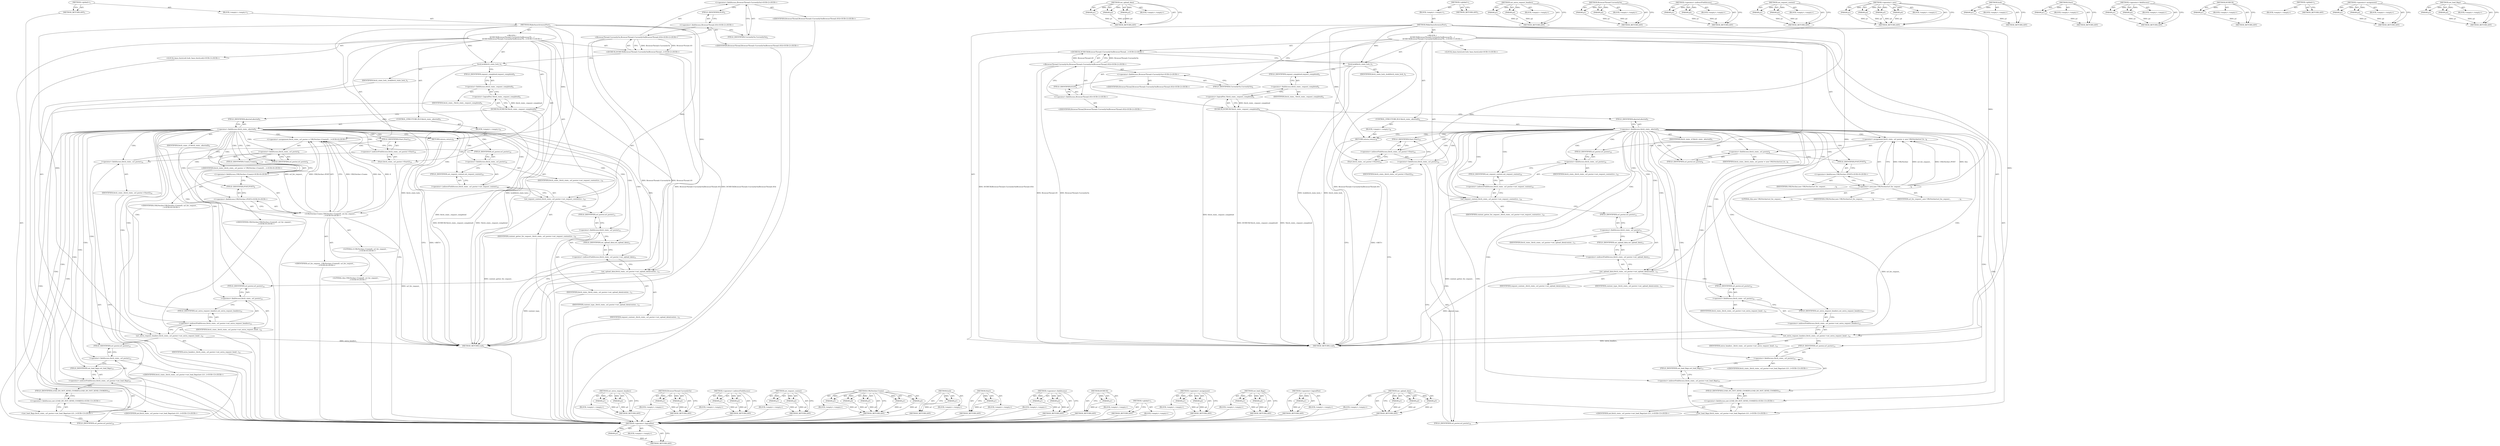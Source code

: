 digraph "set_load_flags" {
vulnerable_117 [label=<(METHOD,&lt;operator&gt;.logicalNot)>];
vulnerable_118 [label=<(PARAM,p1)>];
vulnerable_119 [label=<(BLOCK,&lt;empty&gt;,&lt;empty&gt;)>];
vulnerable_120 [label=<(METHOD_RETURN,ANY)>];
vulnerable_143 [label=<(METHOD,set_upload_data)>];
vulnerable_144 [label=<(PARAM,p1)>];
vulnerable_145 [label=<(PARAM,p2)>];
vulnerable_146 [label=<(PARAM,p3)>];
vulnerable_147 [label=<(BLOCK,&lt;empty&gt;,&lt;empty&gt;)>];
vulnerable_148 [label=<(METHOD_RETURN,ANY)>];
vulnerable_6 [label=<(METHOD,&lt;global&gt;)<SUB>1</SUB>>];
vulnerable_7 [label=<(BLOCK,&lt;empty&gt;,&lt;empty&gt;)<SUB>1</SUB>>];
vulnerable_8 [label=<(METHOD,MakeAsynchronousPost)<SUB>1</SUB>>];
vulnerable_9 [label="<(BLOCK,{
  DCHECK(BrowserThread::CurrentlyOn(BrowserTh...,{
  DCHECK(BrowserThread::CurrentlyOn(BrowserTh...)<SUB>1</SUB>>"];
vulnerable_10 [label="<(DCHECK,DCHECK(BrowserThread::CurrentlyOn(BrowserThread...)<SUB>2</SUB>>"];
vulnerable_11 [label="<(BrowserThread.CurrentlyOn,BrowserThread::CurrentlyOn(BrowserThread::IO))<SUB>2</SUB>>"];
vulnerable_12 [label="<(&lt;operator&gt;.fieldAccess,BrowserThread::CurrentlyOn)<SUB>2</SUB>>"];
vulnerable_13 [label="<(IDENTIFIER,BrowserThread,BrowserThread::CurrentlyOn(BrowserThread::IO))<SUB>2</SUB>>"];
vulnerable_14 [label=<(FIELD_IDENTIFIER,CurrentlyOn,CurrentlyOn)<SUB>2</SUB>>];
vulnerable_15 [label="<(&lt;operator&gt;.fieldAccess,BrowserThread::IO)<SUB>2</SUB>>"];
vulnerable_16 [label="<(IDENTIFIER,BrowserThread,BrowserThread::CurrentlyOn(BrowserThread::IO))<SUB>2</SUB>>"];
vulnerable_17 [label=<(FIELD_IDENTIFIER,IO,IO)<SUB>2</SUB>>];
vulnerable_18 [label="<(LOCAL,base.AutoLock lock: base.AutoLock)<SUB>3</SUB>>"];
vulnerable_19 [label=<(lock,lock(fetch_state_lock_))<SUB>3</SUB>>];
vulnerable_20 [label=<(IDENTIFIER,fetch_state_lock_,lock(fetch_state_lock_))<SUB>3</SUB>>];
vulnerable_21 [label=<(DCHECK,DCHECK(!fetch_state_.request_completed))<SUB>4</SUB>>];
vulnerable_22 [label=<(&lt;operator&gt;.logicalNot,!fetch_state_.request_completed)<SUB>4</SUB>>];
vulnerable_23 [label=<(&lt;operator&gt;.fieldAccess,fetch_state_.request_completed)<SUB>4</SUB>>];
vulnerable_24 [label=<(IDENTIFIER,fetch_state_,!fetch_state_.request_completed)<SUB>4</SUB>>];
vulnerable_25 [label=<(FIELD_IDENTIFIER,request_completed,request_completed)<SUB>4</SUB>>];
vulnerable_26 [label=<(CONTROL_STRUCTURE,IF,if (fetch_state_.aborted))<SUB>5</SUB>>];
vulnerable_27 [label=<(&lt;operator&gt;.fieldAccess,fetch_state_.aborted)<SUB>5</SUB>>];
vulnerable_28 [label=<(IDENTIFIER,fetch_state_,if (fetch_state_.aborted))<SUB>5</SUB>>];
vulnerable_29 [label=<(FIELD_IDENTIFIER,aborted,aborted)<SUB>5</SUB>>];
vulnerable_30 [label=<(BLOCK,&lt;empty&gt;,&lt;empty&gt;)<SUB>6</SUB>>];
vulnerable_31 [label=<(RETURN,return;,return;)<SUB>6</SUB>>];
vulnerable_32 [label=<(&lt;operator&gt;.assignment,fetch_state_.url_poster = new URLFetcher(url_fo...)<SUB>8</SUB>>];
vulnerable_33 [label=<(&lt;operator&gt;.fieldAccess,fetch_state_.url_poster)<SUB>8</SUB>>];
vulnerable_34 [label=<(IDENTIFIER,fetch_state_,fetch_state_.url_poster = new URLFetcher(url_fo...)<SUB>8</SUB>>];
vulnerable_35 [label=<(FIELD_IDENTIFIER,url_poster,url_poster)<SUB>8</SUB>>];
vulnerable_36 [label=<(&lt;operator&gt;.new,new URLFetcher(url_for_request_,
              ...)<SUB>8</SUB>>];
vulnerable_37 [label=<(IDENTIFIER,URLFetcher,new URLFetcher(url_for_request_,
              ...)<SUB>8</SUB>>];
vulnerable_38 [label=<(IDENTIFIER,url_for_request_,new URLFetcher(url_for_request_,
              ...)<SUB>8</SUB>>];
vulnerable_39 [label="<(&lt;operator&gt;.fieldAccess,URLFetcher::POST)<SUB>9</SUB>>"];
vulnerable_40 [label=<(IDENTIFIER,URLFetcher,new URLFetcher(url_for_request_,
              ...)<SUB>9</SUB>>];
vulnerable_41 [label=<(FIELD_IDENTIFIER,POST,POST)<SUB>9</SUB>>];
vulnerable_42 [label=<(LITERAL,this,new URLFetcher(url_for_request_,
              ...)<SUB>9</SUB>>];
vulnerable_43 [label=<(set_request_context,fetch_state_.url_poster-&gt;set_request_context(co...)<SUB>10</SUB>>];
vulnerable_44 [label=<(&lt;operator&gt;.indirectFieldAccess,fetch_state_.url_poster-&gt;set_request_context)<SUB>10</SUB>>];
vulnerable_45 [label=<(&lt;operator&gt;.fieldAccess,fetch_state_.url_poster)<SUB>10</SUB>>];
vulnerable_46 [label=<(IDENTIFIER,fetch_state_,fetch_state_.url_poster-&gt;set_request_context(co...)<SUB>10</SUB>>];
vulnerable_47 [label=<(FIELD_IDENTIFIER,url_poster,url_poster)<SUB>10</SUB>>];
vulnerable_48 [label=<(FIELD_IDENTIFIER,set_request_context,set_request_context)<SUB>10</SUB>>];
vulnerable_49 [label=<(IDENTIFIER,context_getter_for_request_,fetch_state_.url_poster-&gt;set_request_context(co...)<SUB>10</SUB>>];
vulnerable_50 [label=<(set_upload_data,fetch_state_.url_poster-&gt;set_upload_data(conten...)<SUB>11</SUB>>];
vulnerable_51 [label=<(&lt;operator&gt;.indirectFieldAccess,fetch_state_.url_poster-&gt;set_upload_data)<SUB>11</SUB>>];
vulnerable_52 [label=<(&lt;operator&gt;.fieldAccess,fetch_state_.url_poster)<SUB>11</SUB>>];
vulnerable_53 [label=<(IDENTIFIER,fetch_state_,fetch_state_.url_poster-&gt;set_upload_data(conten...)<SUB>11</SUB>>];
vulnerable_54 [label=<(FIELD_IDENTIFIER,url_poster,url_poster)<SUB>11</SUB>>];
vulnerable_55 [label=<(FIELD_IDENTIFIER,set_upload_data,set_upload_data)<SUB>11</SUB>>];
vulnerable_56 [label=<(IDENTIFIER,content_type_,fetch_state_.url_poster-&gt;set_upload_data(conten...)<SUB>11</SUB>>];
vulnerable_57 [label=<(IDENTIFIER,request_content_,fetch_state_.url_poster-&gt;set_upload_data(conten...)<SUB>11</SUB>>];
vulnerable_58 [label=<(set_extra_request_headers,fetch_state_.url_poster-&gt;set_extra_request_head...)<SUB>12</SUB>>];
vulnerable_59 [label=<(&lt;operator&gt;.indirectFieldAccess,fetch_state_.url_poster-&gt;set_extra_request_headers)<SUB>12</SUB>>];
vulnerable_60 [label=<(&lt;operator&gt;.fieldAccess,fetch_state_.url_poster)<SUB>12</SUB>>];
vulnerable_61 [label=<(IDENTIFIER,fetch_state_,fetch_state_.url_poster-&gt;set_extra_request_head...)<SUB>12</SUB>>];
vulnerable_62 [label=<(FIELD_IDENTIFIER,url_poster,url_poster)<SUB>12</SUB>>];
vulnerable_63 [label=<(FIELD_IDENTIFIER,set_extra_request_headers,set_extra_request_headers)<SUB>12</SUB>>];
vulnerable_64 [label=<(IDENTIFIER,extra_headers_,fetch_state_.url_poster-&gt;set_extra_request_head...)<SUB>12</SUB>>];
vulnerable_65 [label="<(set_load_flags,fetch_state_.url_poster-&gt;set_load_flags(net::LO...)<SUB>13</SUB>>"];
vulnerable_66 [label=<(&lt;operator&gt;.indirectFieldAccess,fetch_state_.url_poster-&gt;set_load_flags)<SUB>13</SUB>>];
vulnerable_67 [label=<(&lt;operator&gt;.fieldAccess,fetch_state_.url_poster)<SUB>13</SUB>>];
vulnerable_68 [label="<(IDENTIFIER,fetch_state_,fetch_state_.url_poster-&gt;set_load_flags(net::LO...)<SUB>13</SUB>>"];
vulnerable_69 [label=<(FIELD_IDENTIFIER,url_poster,url_poster)<SUB>13</SUB>>];
vulnerable_70 [label=<(FIELD_IDENTIFIER,set_load_flags,set_load_flags)<SUB>13</SUB>>];
vulnerable_71 [label="<(&lt;operator&gt;.fieldAccess,net::LOAD_DO_NOT_SEND_COOKIES)<SUB>13</SUB>>"];
vulnerable_72 [label="<(IDENTIFIER,net,fetch_state_.url_poster-&gt;set_load_flags(net::LO...)<SUB>13</SUB>>"];
vulnerable_73 [label=<(FIELD_IDENTIFIER,LOAD_DO_NOT_SEND_COOKIES,LOAD_DO_NOT_SEND_COOKIES)<SUB>13</SUB>>];
vulnerable_74 [label=<(Start,fetch_state_.url_poster-&gt;Start())<SUB>14</SUB>>];
vulnerable_75 [label=<(&lt;operator&gt;.indirectFieldAccess,fetch_state_.url_poster-&gt;Start)<SUB>14</SUB>>];
vulnerable_76 [label=<(&lt;operator&gt;.fieldAccess,fetch_state_.url_poster)<SUB>14</SUB>>];
vulnerable_77 [label=<(IDENTIFIER,fetch_state_,fetch_state_.url_poster-&gt;Start())<SUB>14</SUB>>];
vulnerable_78 [label=<(FIELD_IDENTIFIER,url_poster,url_poster)<SUB>14</SUB>>];
vulnerable_79 [label=<(FIELD_IDENTIFIER,Start,Start)<SUB>14</SUB>>];
vulnerable_80 [label=<(METHOD_RETURN,void)<SUB>1</SUB>>];
vulnerable_82 [label=<(METHOD_RETURN,ANY)<SUB>1</SUB>>];
vulnerable_149 [label=<(METHOD,set_extra_request_headers)>];
vulnerable_150 [label=<(PARAM,p1)>];
vulnerable_151 [label=<(PARAM,p2)>];
vulnerable_152 [label=<(BLOCK,&lt;empty&gt;,&lt;empty&gt;)>];
vulnerable_153 [label=<(METHOD_RETURN,ANY)>];
vulnerable_103 [label=<(METHOD,BrowserThread.CurrentlyOn)>];
vulnerable_104 [label=<(PARAM,p1)>];
vulnerable_105 [label=<(PARAM,p2)>];
vulnerable_106 [label=<(BLOCK,&lt;empty&gt;,&lt;empty&gt;)>];
vulnerable_107 [label=<(METHOD_RETURN,ANY)>];
vulnerable_138 [label=<(METHOD,&lt;operator&gt;.indirectFieldAccess)>];
vulnerable_139 [label=<(PARAM,p1)>];
vulnerable_140 [label=<(PARAM,p2)>];
vulnerable_141 [label=<(BLOCK,&lt;empty&gt;,&lt;empty&gt;)>];
vulnerable_142 [label=<(METHOD_RETURN,ANY)>];
vulnerable_133 [label=<(METHOD,set_request_context)>];
vulnerable_134 [label=<(PARAM,p1)>];
vulnerable_135 [label=<(PARAM,p2)>];
vulnerable_136 [label=<(BLOCK,&lt;empty&gt;,&lt;empty&gt;)>];
vulnerable_137 [label=<(METHOD_RETURN,ANY)>];
vulnerable_126 [label=<(METHOD,&lt;operator&gt;.new)>];
vulnerable_127 [label=<(PARAM,p1)>];
vulnerable_128 [label=<(PARAM,p2)>];
vulnerable_129 [label=<(PARAM,p3)>];
vulnerable_130 [label=<(PARAM,p4)>];
vulnerable_131 [label=<(BLOCK,&lt;empty&gt;,&lt;empty&gt;)>];
vulnerable_132 [label=<(METHOD_RETURN,ANY)>];
vulnerable_113 [label=<(METHOD,lock)>];
vulnerable_114 [label=<(PARAM,p1)>];
vulnerable_115 [label=<(BLOCK,&lt;empty&gt;,&lt;empty&gt;)>];
vulnerable_116 [label=<(METHOD_RETURN,ANY)>];
vulnerable_159 [label=<(METHOD,Start)>];
vulnerable_160 [label=<(PARAM,p1)>];
vulnerable_161 [label=<(BLOCK,&lt;empty&gt;,&lt;empty&gt;)>];
vulnerable_162 [label=<(METHOD_RETURN,ANY)>];
vulnerable_108 [label=<(METHOD,&lt;operator&gt;.fieldAccess)>];
vulnerable_109 [label=<(PARAM,p1)>];
vulnerable_110 [label=<(PARAM,p2)>];
vulnerable_111 [label=<(BLOCK,&lt;empty&gt;,&lt;empty&gt;)>];
vulnerable_112 [label=<(METHOD_RETURN,ANY)>];
vulnerable_99 [label=<(METHOD,DCHECK)>];
vulnerable_100 [label=<(PARAM,p1)>];
vulnerable_101 [label=<(BLOCK,&lt;empty&gt;,&lt;empty&gt;)>];
vulnerable_102 [label=<(METHOD_RETURN,ANY)>];
vulnerable_93 [label=<(METHOD,&lt;global&gt;)<SUB>1</SUB>>];
vulnerable_94 [label=<(BLOCK,&lt;empty&gt;,&lt;empty&gt;)>];
vulnerable_95 [label=<(METHOD_RETURN,ANY)>];
vulnerable_121 [label=<(METHOD,&lt;operator&gt;.assignment)>];
vulnerable_122 [label=<(PARAM,p1)>];
vulnerable_123 [label=<(PARAM,p2)>];
vulnerable_124 [label=<(BLOCK,&lt;empty&gt;,&lt;empty&gt;)>];
vulnerable_125 [label=<(METHOD_RETURN,ANY)>];
vulnerable_154 [label=<(METHOD,set_load_flags)>];
vulnerable_155 [label=<(PARAM,p1)>];
vulnerable_156 [label=<(PARAM,p2)>];
vulnerable_157 [label=<(BLOCK,&lt;empty&gt;,&lt;empty&gt;)>];
vulnerable_158 [label=<(METHOD_RETURN,ANY)>];
fixed_122 [label=<(METHOD,&lt;operator&gt;.logicalNot)>];
fixed_123 [label=<(PARAM,p1)>];
fixed_124 [label=<(BLOCK,&lt;empty&gt;,&lt;empty&gt;)>];
fixed_125 [label=<(METHOD_RETURN,ANY)>];
fixed_149 [label=<(METHOD,set_upload_data)>];
fixed_150 [label=<(PARAM,p1)>];
fixed_151 [label=<(PARAM,p2)>];
fixed_152 [label=<(PARAM,p3)>];
fixed_153 [label=<(BLOCK,&lt;empty&gt;,&lt;empty&gt;)>];
fixed_154 [label=<(METHOD_RETURN,ANY)>];
fixed_6 [label=<(METHOD,&lt;global&gt;)<SUB>1</SUB>>];
fixed_7 [label=<(BLOCK,&lt;empty&gt;,&lt;empty&gt;)<SUB>1</SUB>>];
fixed_8 [label=<(METHOD,MakeAsynchronousPost)<SUB>1</SUB>>];
fixed_9 [label="<(BLOCK,{
  DCHECK(BrowserThread::CurrentlyOn(BrowserTh...,{
  DCHECK(BrowserThread::CurrentlyOn(BrowserTh...)<SUB>1</SUB>>"];
fixed_10 [label="<(DCHECK,DCHECK(BrowserThread::CurrentlyOn(BrowserThread...)<SUB>2</SUB>>"];
fixed_11 [label="<(BrowserThread.CurrentlyOn,BrowserThread::CurrentlyOn(BrowserThread::IO))<SUB>2</SUB>>"];
fixed_12 [label="<(&lt;operator&gt;.fieldAccess,BrowserThread::CurrentlyOn)<SUB>2</SUB>>"];
fixed_13 [label="<(IDENTIFIER,BrowserThread,BrowserThread::CurrentlyOn(BrowserThread::IO))<SUB>2</SUB>>"];
fixed_14 [label=<(FIELD_IDENTIFIER,CurrentlyOn,CurrentlyOn)<SUB>2</SUB>>];
fixed_15 [label="<(&lt;operator&gt;.fieldAccess,BrowserThread::IO)<SUB>2</SUB>>"];
fixed_16 [label="<(IDENTIFIER,BrowserThread,BrowserThread::CurrentlyOn(BrowserThread::IO))<SUB>2</SUB>>"];
fixed_17 [label=<(FIELD_IDENTIFIER,IO,IO)<SUB>2</SUB>>];
fixed_18 [label="<(LOCAL,base.AutoLock lock: base.AutoLock)<SUB>3</SUB>>"];
fixed_19 [label=<(lock,lock(fetch_state_lock_))<SUB>3</SUB>>];
fixed_20 [label=<(IDENTIFIER,fetch_state_lock_,lock(fetch_state_lock_))<SUB>3</SUB>>];
fixed_21 [label=<(DCHECK,DCHECK(!fetch_state_.request_completed))<SUB>4</SUB>>];
fixed_22 [label=<(&lt;operator&gt;.logicalNot,!fetch_state_.request_completed)<SUB>4</SUB>>];
fixed_23 [label=<(&lt;operator&gt;.fieldAccess,fetch_state_.request_completed)<SUB>4</SUB>>];
fixed_24 [label=<(IDENTIFIER,fetch_state_,!fetch_state_.request_completed)<SUB>4</SUB>>];
fixed_25 [label=<(FIELD_IDENTIFIER,request_completed,request_completed)<SUB>4</SUB>>];
fixed_26 [label=<(CONTROL_STRUCTURE,IF,if (fetch_state_.aborted))<SUB>5</SUB>>];
fixed_27 [label=<(&lt;operator&gt;.fieldAccess,fetch_state_.aborted)<SUB>5</SUB>>];
fixed_28 [label=<(IDENTIFIER,fetch_state_,if (fetch_state_.aborted))<SUB>5</SUB>>];
fixed_29 [label=<(FIELD_IDENTIFIER,aborted,aborted)<SUB>5</SUB>>];
fixed_30 [label=<(BLOCK,&lt;empty&gt;,&lt;empty&gt;)<SUB>6</SUB>>];
fixed_31 [label=<(RETURN,return;,return;)<SUB>6</SUB>>];
fixed_32 [label="<(&lt;operator&gt;.assignment,fetch_state_.url_poster = URLFetcher::Create(0,...)<SUB>8</SUB>>"];
fixed_33 [label=<(&lt;operator&gt;.fieldAccess,fetch_state_.url_poster)<SUB>8</SUB>>];
fixed_34 [label="<(IDENTIFIER,fetch_state_,fetch_state_.url_poster = URLFetcher::Create(0,...)<SUB>8</SUB>>"];
fixed_35 [label=<(FIELD_IDENTIFIER,url_poster,url_poster)<SUB>8</SUB>>];
fixed_36 [label="<(URLFetcher.Create,URLFetcher::Create(0, url_for_request_,
       ...)<SUB>8</SUB>>"];
fixed_37 [label="<(&lt;operator&gt;.fieldAccess,URLFetcher::Create)<SUB>8</SUB>>"];
fixed_38 [label="<(IDENTIFIER,URLFetcher,URLFetcher::Create(0, url_for_request_,
       ...)<SUB>8</SUB>>"];
fixed_39 [label=<(FIELD_IDENTIFIER,Create,Create)<SUB>8</SUB>>];
fixed_40 [label="<(LITERAL,0,URLFetcher::Create(0, url_for_request_,
       ...)<SUB>8</SUB>>"];
fixed_41 [label="<(IDENTIFIER,url_for_request_,URLFetcher::Create(0, url_for_request_,
       ...)<SUB>8</SUB>>"];
fixed_42 [label="<(&lt;operator&gt;.fieldAccess,URLFetcher::POST)<SUB>9</SUB>>"];
fixed_43 [label="<(IDENTIFIER,URLFetcher,URLFetcher::Create(0, url_for_request_,
       ...)<SUB>9</SUB>>"];
fixed_44 [label=<(FIELD_IDENTIFIER,POST,POST)<SUB>9</SUB>>];
fixed_45 [label="<(LITERAL,this,URLFetcher::Create(0, url_for_request_,
       ...)<SUB>9</SUB>>"];
fixed_46 [label=<(set_request_context,fetch_state_.url_poster-&gt;set_request_context(co...)<SUB>10</SUB>>];
fixed_47 [label=<(&lt;operator&gt;.indirectFieldAccess,fetch_state_.url_poster-&gt;set_request_context)<SUB>10</SUB>>];
fixed_48 [label=<(&lt;operator&gt;.fieldAccess,fetch_state_.url_poster)<SUB>10</SUB>>];
fixed_49 [label=<(IDENTIFIER,fetch_state_,fetch_state_.url_poster-&gt;set_request_context(co...)<SUB>10</SUB>>];
fixed_50 [label=<(FIELD_IDENTIFIER,url_poster,url_poster)<SUB>10</SUB>>];
fixed_51 [label=<(FIELD_IDENTIFIER,set_request_context,set_request_context)<SUB>10</SUB>>];
fixed_52 [label=<(IDENTIFIER,context_getter_for_request_,fetch_state_.url_poster-&gt;set_request_context(co...)<SUB>10</SUB>>];
fixed_53 [label=<(set_upload_data,fetch_state_.url_poster-&gt;set_upload_data(conten...)<SUB>11</SUB>>];
fixed_54 [label=<(&lt;operator&gt;.indirectFieldAccess,fetch_state_.url_poster-&gt;set_upload_data)<SUB>11</SUB>>];
fixed_55 [label=<(&lt;operator&gt;.fieldAccess,fetch_state_.url_poster)<SUB>11</SUB>>];
fixed_56 [label=<(IDENTIFIER,fetch_state_,fetch_state_.url_poster-&gt;set_upload_data(conten...)<SUB>11</SUB>>];
fixed_57 [label=<(FIELD_IDENTIFIER,url_poster,url_poster)<SUB>11</SUB>>];
fixed_58 [label=<(FIELD_IDENTIFIER,set_upload_data,set_upload_data)<SUB>11</SUB>>];
fixed_59 [label=<(IDENTIFIER,content_type_,fetch_state_.url_poster-&gt;set_upload_data(conten...)<SUB>11</SUB>>];
fixed_60 [label=<(IDENTIFIER,request_content_,fetch_state_.url_poster-&gt;set_upload_data(conten...)<SUB>11</SUB>>];
fixed_61 [label=<(set_extra_request_headers,fetch_state_.url_poster-&gt;set_extra_request_head...)<SUB>12</SUB>>];
fixed_62 [label=<(&lt;operator&gt;.indirectFieldAccess,fetch_state_.url_poster-&gt;set_extra_request_headers)<SUB>12</SUB>>];
fixed_63 [label=<(&lt;operator&gt;.fieldAccess,fetch_state_.url_poster)<SUB>12</SUB>>];
fixed_64 [label=<(IDENTIFIER,fetch_state_,fetch_state_.url_poster-&gt;set_extra_request_head...)<SUB>12</SUB>>];
fixed_65 [label=<(FIELD_IDENTIFIER,url_poster,url_poster)<SUB>12</SUB>>];
fixed_66 [label=<(FIELD_IDENTIFIER,set_extra_request_headers,set_extra_request_headers)<SUB>12</SUB>>];
fixed_67 [label=<(IDENTIFIER,extra_headers_,fetch_state_.url_poster-&gt;set_extra_request_head...)<SUB>12</SUB>>];
fixed_68 [label="<(set_load_flags,fetch_state_.url_poster-&gt;set_load_flags(net::LO...)<SUB>13</SUB>>"];
fixed_69 [label=<(&lt;operator&gt;.indirectFieldAccess,fetch_state_.url_poster-&gt;set_load_flags)<SUB>13</SUB>>];
fixed_70 [label=<(&lt;operator&gt;.fieldAccess,fetch_state_.url_poster)<SUB>13</SUB>>];
fixed_71 [label="<(IDENTIFIER,fetch_state_,fetch_state_.url_poster-&gt;set_load_flags(net::LO...)<SUB>13</SUB>>"];
fixed_72 [label=<(FIELD_IDENTIFIER,url_poster,url_poster)<SUB>13</SUB>>];
fixed_73 [label=<(FIELD_IDENTIFIER,set_load_flags,set_load_flags)<SUB>13</SUB>>];
fixed_74 [label="<(&lt;operator&gt;.fieldAccess,net::LOAD_DO_NOT_SEND_COOKIES)<SUB>13</SUB>>"];
fixed_75 [label="<(IDENTIFIER,net,fetch_state_.url_poster-&gt;set_load_flags(net::LO...)<SUB>13</SUB>>"];
fixed_76 [label=<(FIELD_IDENTIFIER,LOAD_DO_NOT_SEND_COOKIES,LOAD_DO_NOT_SEND_COOKIES)<SUB>13</SUB>>];
fixed_77 [label=<(Start,fetch_state_.url_poster-&gt;Start())<SUB>14</SUB>>];
fixed_78 [label=<(&lt;operator&gt;.indirectFieldAccess,fetch_state_.url_poster-&gt;Start)<SUB>14</SUB>>];
fixed_79 [label=<(&lt;operator&gt;.fieldAccess,fetch_state_.url_poster)<SUB>14</SUB>>];
fixed_80 [label=<(IDENTIFIER,fetch_state_,fetch_state_.url_poster-&gt;Start())<SUB>14</SUB>>];
fixed_81 [label=<(FIELD_IDENTIFIER,url_poster,url_poster)<SUB>14</SUB>>];
fixed_82 [label=<(FIELD_IDENTIFIER,Start,Start)<SUB>14</SUB>>];
fixed_83 [label=<(METHOD_RETURN,void)<SUB>1</SUB>>];
fixed_85 [label=<(METHOD_RETURN,ANY)<SUB>1</SUB>>];
fixed_155 [label=<(METHOD,set_extra_request_headers)>];
fixed_156 [label=<(PARAM,p1)>];
fixed_157 [label=<(PARAM,p2)>];
fixed_158 [label=<(BLOCK,&lt;empty&gt;,&lt;empty&gt;)>];
fixed_159 [label=<(METHOD_RETURN,ANY)>];
fixed_108 [label=<(METHOD,BrowserThread.CurrentlyOn)>];
fixed_109 [label=<(PARAM,p1)>];
fixed_110 [label=<(PARAM,p2)>];
fixed_111 [label=<(BLOCK,&lt;empty&gt;,&lt;empty&gt;)>];
fixed_112 [label=<(METHOD_RETURN,ANY)>];
fixed_144 [label=<(METHOD,&lt;operator&gt;.indirectFieldAccess)>];
fixed_145 [label=<(PARAM,p1)>];
fixed_146 [label=<(PARAM,p2)>];
fixed_147 [label=<(BLOCK,&lt;empty&gt;,&lt;empty&gt;)>];
fixed_148 [label=<(METHOD_RETURN,ANY)>];
fixed_139 [label=<(METHOD,set_request_context)>];
fixed_140 [label=<(PARAM,p1)>];
fixed_141 [label=<(PARAM,p2)>];
fixed_142 [label=<(BLOCK,&lt;empty&gt;,&lt;empty&gt;)>];
fixed_143 [label=<(METHOD_RETURN,ANY)>];
fixed_131 [label=<(METHOD,URLFetcher.Create)>];
fixed_132 [label=<(PARAM,p1)>];
fixed_133 [label=<(PARAM,p2)>];
fixed_134 [label=<(PARAM,p3)>];
fixed_135 [label=<(PARAM,p4)>];
fixed_136 [label=<(PARAM,p5)>];
fixed_137 [label=<(BLOCK,&lt;empty&gt;,&lt;empty&gt;)>];
fixed_138 [label=<(METHOD_RETURN,ANY)>];
fixed_118 [label=<(METHOD,lock)>];
fixed_119 [label=<(PARAM,p1)>];
fixed_120 [label=<(BLOCK,&lt;empty&gt;,&lt;empty&gt;)>];
fixed_121 [label=<(METHOD_RETURN,ANY)>];
fixed_165 [label=<(METHOD,Start)>];
fixed_166 [label=<(PARAM,p1)>];
fixed_167 [label=<(BLOCK,&lt;empty&gt;,&lt;empty&gt;)>];
fixed_168 [label=<(METHOD_RETURN,ANY)>];
fixed_113 [label=<(METHOD,&lt;operator&gt;.fieldAccess)>];
fixed_114 [label=<(PARAM,p1)>];
fixed_115 [label=<(PARAM,p2)>];
fixed_116 [label=<(BLOCK,&lt;empty&gt;,&lt;empty&gt;)>];
fixed_117 [label=<(METHOD_RETURN,ANY)>];
fixed_104 [label=<(METHOD,DCHECK)>];
fixed_105 [label=<(PARAM,p1)>];
fixed_106 [label=<(BLOCK,&lt;empty&gt;,&lt;empty&gt;)>];
fixed_107 [label=<(METHOD_RETURN,ANY)>];
fixed_98 [label=<(METHOD,&lt;global&gt;)<SUB>1</SUB>>];
fixed_99 [label=<(BLOCK,&lt;empty&gt;,&lt;empty&gt;)>];
fixed_100 [label=<(METHOD_RETURN,ANY)>];
fixed_126 [label=<(METHOD,&lt;operator&gt;.assignment)>];
fixed_127 [label=<(PARAM,p1)>];
fixed_128 [label=<(PARAM,p2)>];
fixed_129 [label=<(BLOCK,&lt;empty&gt;,&lt;empty&gt;)>];
fixed_130 [label=<(METHOD_RETURN,ANY)>];
fixed_160 [label=<(METHOD,set_load_flags)>];
fixed_161 [label=<(PARAM,p1)>];
fixed_162 [label=<(PARAM,p2)>];
fixed_163 [label=<(BLOCK,&lt;empty&gt;,&lt;empty&gt;)>];
fixed_164 [label=<(METHOD_RETURN,ANY)>];
vulnerable_117 -> vulnerable_118  [key=0, label="AST: "];
vulnerable_117 -> vulnerable_118  [key=1, label="DDG: "];
vulnerable_117 -> vulnerable_119  [key=0, label="AST: "];
vulnerable_117 -> vulnerable_120  [key=0, label="AST: "];
vulnerable_117 -> vulnerable_120  [key=1, label="CFG: "];
vulnerable_118 -> vulnerable_120  [key=0, label="DDG: p1"];
vulnerable_143 -> vulnerable_144  [key=0, label="AST: "];
vulnerable_143 -> vulnerable_144  [key=1, label="DDG: "];
vulnerable_143 -> vulnerable_147  [key=0, label="AST: "];
vulnerable_143 -> vulnerable_145  [key=0, label="AST: "];
vulnerable_143 -> vulnerable_145  [key=1, label="DDG: "];
vulnerable_143 -> vulnerable_148  [key=0, label="AST: "];
vulnerable_143 -> vulnerable_148  [key=1, label="CFG: "];
vulnerable_143 -> vulnerable_146  [key=0, label="AST: "];
vulnerable_143 -> vulnerable_146  [key=1, label="DDG: "];
vulnerable_144 -> vulnerable_148  [key=0, label="DDG: p1"];
vulnerable_145 -> vulnerable_148  [key=0, label="DDG: p2"];
vulnerable_146 -> vulnerable_148  [key=0, label="DDG: p3"];
vulnerable_6 -> vulnerable_7  [key=0, label="AST: "];
vulnerable_6 -> vulnerable_82  [key=0, label="AST: "];
vulnerable_6 -> vulnerable_82  [key=1, label="CFG: "];
vulnerable_7 -> vulnerable_8  [key=0, label="AST: "];
vulnerable_8 -> vulnerable_9  [key=0, label="AST: "];
vulnerable_8 -> vulnerable_80  [key=0, label="AST: "];
vulnerable_8 -> vulnerable_14  [key=0, label="CFG: "];
vulnerable_8 -> vulnerable_19  [key=0, label="DDG: "];
vulnerable_8 -> vulnerable_43  [key=0, label="DDG: "];
vulnerable_8 -> vulnerable_50  [key=0, label="DDG: "];
vulnerable_8 -> vulnerable_58  [key=0, label="DDG: "];
vulnerable_8 -> vulnerable_31  [key=0, label="DDG: "];
vulnerable_8 -> vulnerable_36  [key=0, label="DDG: "];
vulnerable_9 -> vulnerable_10  [key=0, label="AST: "];
vulnerable_9 -> vulnerable_18  [key=0, label="AST: "];
vulnerable_9 -> vulnerable_19  [key=0, label="AST: "];
vulnerable_9 -> vulnerable_21  [key=0, label="AST: "];
vulnerable_9 -> vulnerable_26  [key=0, label="AST: "];
vulnerable_9 -> vulnerable_32  [key=0, label="AST: "];
vulnerable_9 -> vulnerable_43  [key=0, label="AST: "];
vulnerable_9 -> vulnerable_50  [key=0, label="AST: "];
vulnerable_9 -> vulnerable_58  [key=0, label="AST: "];
vulnerable_9 -> vulnerable_65  [key=0, label="AST: "];
vulnerable_9 -> vulnerable_74  [key=0, label="AST: "];
vulnerable_10 -> vulnerable_11  [key=0, label="AST: "];
vulnerable_10 -> vulnerable_19  [key=0, label="CFG: "];
vulnerable_10 -> vulnerable_80  [key=0, label="DDG: BrowserThread::CurrentlyOn(BrowserThread::IO)"];
vulnerable_10 -> vulnerable_80  [key=1, label="DDG: DCHECK(BrowserThread::CurrentlyOn(BrowserThread::IO))"];
vulnerable_11 -> vulnerable_12  [key=0, label="AST: "];
vulnerable_11 -> vulnerable_15  [key=0, label="AST: "];
vulnerable_11 -> vulnerable_10  [key=0, label="CFG: "];
vulnerable_11 -> vulnerable_10  [key=1, label="DDG: BrowserThread::CurrentlyOn"];
vulnerable_11 -> vulnerable_10  [key=2, label="DDG: BrowserThread::IO"];
vulnerable_11 -> vulnerable_80  [key=0, label="DDG: BrowserThread::CurrentlyOn"];
vulnerable_11 -> vulnerable_80  [key=1, label="DDG: BrowserThread::IO"];
vulnerable_12 -> vulnerable_13  [key=0, label="AST: "];
vulnerable_12 -> vulnerable_14  [key=0, label="AST: "];
vulnerable_12 -> vulnerable_17  [key=0, label="CFG: "];
vulnerable_14 -> vulnerable_12  [key=0, label="CFG: "];
vulnerable_15 -> vulnerable_16  [key=0, label="AST: "];
vulnerable_15 -> vulnerable_17  [key=0, label="AST: "];
vulnerable_15 -> vulnerable_11  [key=0, label="CFG: "];
vulnerable_17 -> vulnerable_15  [key=0, label="CFG: "];
vulnerable_19 -> vulnerable_20  [key=0, label="AST: "];
vulnerable_19 -> vulnerable_25  [key=0, label="CFG: "];
vulnerable_19 -> vulnerable_80  [key=0, label="DDG: lock(fetch_state_lock_)"];
vulnerable_19 -> vulnerable_80  [key=1, label="DDG: fetch_state_lock_"];
vulnerable_21 -> vulnerable_22  [key=0, label="AST: "];
vulnerable_21 -> vulnerable_29  [key=0, label="CFG: "];
vulnerable_21 -> vulnerable_80  [key=0, label="DDG: !fetch_state_.request_completed"];
vulnerable_21 -> vulnerable_80  [key=1, label="DDG: DCHECK(!fetch_state_.request_completed)"];
vulnerable_22 -> vulnerable_23  [key=0, label="AST: "];
vulnerable_22 -> vulnerable_21  [key=0, label="CFG: "];
vulnerable_22 -> vulnerable_21  [key=1, label="DDG: fetch_state_.request_completed"];
vulnerable_22 -> vulnerable_80  [key=0, label="DDG: fetch_state_.request_completed"];
vulnerable_23 -> vulnerable_24  [key=0, label="AST: "];
vulnerable_23 -> vulnerable_25  [key=0, label="AST: "];
vulnerable_23 -> vulnerable_22  [key=0, label="CFG: "];
vulnerable_25 -> vulnerable_23  [key=0, label="CFG: "];
vulnerable_26 -> vulnerable_27  [key=0, label="AST: "];
vulnerable_26 -> vulnerable_30  [key=0, label="AST: "];
vulnerable_27 -> vulnerable_28  [key=0, label="AST: "];
vulnerable_27 -> vulnerable_29  [key=0, label="AST: "];
vulnerable_27 -> vulnerable_31  [key=0, label="CFG: "];
vulnerable_27 -> vulnerable_31  [key=1, label="CDG: "];
vulnerable_27 -> vulnerable_35  [key=0, label="CFG: "];
vulnerable_27 -> vulnerable_35  [key=1, label="CDG: "];
vulnerable_27 -> vulnerable_47  [key=0, label="CDG: "];
vulnerable_27 -> vulnerable_48  [key=0, label="CDG: "];
vulnerable_27 -> vulnerable_32  [key=0, label="CDG: "];
vulnerable_27 -> vulnerable_60  [key=0, label="CDG: "];
vulnerable_27 -> vulnerable_73  [key=0, label="CDG: "];
vulnerable_27 -> vulnerable_51  [key=0, label="CDG: "];
vulnerable_27 -> vulnerable_66  [key=0, label="CDG: "];
vulnerable_27 -> vulnerable_75  [key=0, label="CDG: "];
vulnerable_27 -> vulnerable_52  [key=0, label="CDG: "];
vulnerable_27 -> vulnerable_69  [key=0, label="CDG: "];
vulnerable_27 -> vulnerable_67  [key=0, label="CDG: "];
vulnerable_27 -> vulnerable_74  [key=0, label="CDG: "];
vulnerable_27 -> vulnerable_45  [key=0, label="CDG: "];
vulnerable_27 -> vulnerable_76  [key=0, label="CDG: "];
vulnerable_27 -> vulnerable_65  [key=0, label="CDG: "];
vulnerable_27 -> vulnerable_50  [key=0, label="CDG: "];
vulnerable_27 -> vulnerable_59  [key=0, label="CDG: "];
vulnerable_27 -> vulnerable_44  [key=0, label="CDG: "];
vulnerable_27 -> vulnerable_54  [key=0, label="CDG: "];
vulnerable_27 -> vulnerable_79  [key=0, label="CDG: "];
vulnerable_27 -> vulnerable_43  [key=0, label="CDG: "];
vulnerable_27 -> vulnerable_58  [key=0, label="CDG: "];
vulnerable_27 -> vulnerable_33  [key=0, label="CDG: "];
vulnerable_27 -> vulnerable_71  [key=0, label="CDG: "];
vulnerable_27 -> vulnerable_36  [key=0, label="CDG: "];
vulnerable_27 -> vulnerable_41  [key=0, label="CDG: "];
vulnerable_27 -> vulnerable_70  [key=0, label="CDG: "];
vulnerable_27 -> vulnerable_63  [key=0, label="CDG: "];
vulnerable_27 -> vulnerable_55  [key=0, label="CDG: "];
vulnerable_27 -> vulnerable_78  [key=0, label="CDG: "];
vulnerable_27 -> vulnerable_62  [key=0, label="CDG: "];
vulnerable_27 -> vulnerable_39  [key=0, label="CDG: "];
vulnerable_29 -> vulnerable_27  [key=0, label="CFG: "];
vulnerable_30 -> vulnerable_31  [key=0, label="AST: "];
vulnerable_31 -> vulnerable_80  [key=0, label="CFG: "];
vulnerable_31 -> vulnerable_80  [key=1, label="DDG: &lt;RET&gt;"];
vulnerable_32 -> vulnerable_33  [key=0, label="AST: "];
vulnerable_32 -> vulnerable_36  [key=0, label="AST: "];
vulnerable_32 -> vulnerable_47  [key=0, label="CFG: "];
vulnerable_33 -> vulnerable_34  [key=0, label="AST: "];
vulnerable_33 -> vulnerable_35  [key=0, label="AST: "];
vulnerable_33 -> vulnerable_41  [key=0, label="CFG: "];
vulnerable_35 -> vulnerable_33  [key=0, label="CFG: "];
vulnerable_36 -> vulnerable_37  [key=0, label="AST: "];
vulnerable_36 -> vulnerable_38  [key=0, label="AST: "];
vulnerable_36 -> vulnerable_39  [key=0, label="AST: "];
vulnerable_36 -> vulnerable_42  [key=0, label="AST: "];
vulnerable_36 -> vulnerable_32  [key=0, label="CFG: "];
vulnerable_36 -> vulnerable_32  [key=1, label="DDG: URLFetcher"];
vulnerable_36 -> vulnerable_32  [key=2, label="DDG: url_for_request_"];
vulnerable_36 -> vulnerable_32  [key=3, label="DDG: URLFetcher::POST"];
vulnerable_36 -> vulnerable_32  [key=4, label="DDG: this"];
vulnerable_36 -> vulnerable_80  [key=0, label="DDG: url_for_request_"];
vulnerable_39 -> vulnerable_40  [key=0, label="AST: "];
vulnerable_39 -> vulnerable_41  [key=0, label="AST: "];
vulnerable_39 -> vulnerable_36  [key=0, label="CFG: "];
vulnerable_41 -> vulnerable_39  [key=0, label="CFG: "];
vulnerable_43 -> vulnerable_44  [key=0, label="AST: "];
vulnerable_43 -> vulnerable_49  [key=0, label="AST: "];
vulnerable_43 -> vulnerable_54  [key=0, label="CFG: "];
vulnerable_43 -> vulnerable_80  [key=0, label="DDG: context_getter_for_request_"];
vulnerable_44 -> vulnerable_45  [key=0, label="AST: "];
vulnerable_44 -> vulnerable_48  [key=0, label="AST: "];
vulnerable_44 -> vulnerable_43  [key=0, label="CFG: "];
vulnerable_45 -> vulnerable_46  [key=0, label="AST: "];
vulnerable_45 -> vulnerable_47  [key=0, label="AST: "];
vulnerable_45 -> vulnerable_48  [key=0, label="CFG: "];
vulnerable_47 -> vulnerable_45  [key=0, label="CFG: "];
vulnerable_48 -> vulnerable_44  [key=0, label="CFG: "];
vulnerable_50 -> vulnerable_51  [key=0, label="AST: "];
vulnerable_50 -> vulnerable_56  [key=0, label="AST: "];
vulnerable_50 -> vulnerable_57  [key=0, label="AST: "];
vulnerable_50 -> vulnerable_62  [key=0, label="CFG: "];
vulnerable_50 -> vulnerable_80  [key=0, label="DDG: content_type_"];
vulnerable_51 -> vulnerable_52  [key=0, label="AST: "];
vulnerable_51 -> vulnerable_55  [key=0, label="AST: "];
vulnerable_51 -> vulnerable_50  [key=0, label="CFG: "];
vulnerable_52 -> vulnerable_53  [key=0, label="AST: "];
vulnerable_52 -> vulnerable_54  [key=0, label="AST: "];
vulnerable_52 -> vulnerable_55  [key=0, label="CFG: "];
vulnerable_54 -> vulnerable_52  [key=0, label="CFG: "];
vulnerable_55 -> vulnerable_51  [key=0, label="CFG: "];
vulnerable_58 -> vulnerable_59  [key=0, label="AST: "];
vulnerable_58 -> vulnerable_64  [key=0, label="AST: "];
vulnerable_58 -> vulnerable_69  [key=0, label="CFG: "];
vulnerable_58 -> vulnerable_80  [key=0, label="DDG: extra_headers_"];
vulnerable_59 -> vulnerable_60  [key=0, label="AST: "];
vulnerable_59 -> vulnerable_63  [key=0, label="AST: "];
vulnerable_59 -> vulnerable_58  [key=0, label="CFG: "];
vulnerable_60 -> vulnerable_61  [key=0, label="AST: "];
vulnerable_60 -> vulnerable_62  [key=0, label="AST: "];
vulnerable_60 -> vulnerable_63  [key=0, label="CFG: "];
vulnerable_62 -> vulnerable_60  [key=0, label="CFG: "];
vulnerable_63 -> vulnerable_59  [key=0, label="CFG: "];
vulnerable_65 -> vulnerable_66  [key=0, label="AST: "];
vulnerable_65 -> vulnerable_71  [key=0, label="AST: "];
vulnerable_65 -> vulnerable_78  [key=0, label="CFG: "];
vulnerable_66 -> vulnerable_67  [key=0, label="AST: "];
vulnerable_66 -> vulnerable_70  [key=0, label="AST: "];
vulnerable_66 -> vulnerable_73  [key=0, label="CFG: "];
vulnerable_67 -> vulnerable_68  [key=0, label="AST: "];
vulnerable_67 -> vulnerable_69  [key=0, label="AST: "];
vulnerable_67 -> vulnerable_70  [key=0, label="CFG: "];
vulnerable_69 -> vulnerable_67  [key=0, label="CFG: "];
vulnerable_70 -> vulnerable_66  [key=0, label="CFG: "];
vulnerable_71 -> vulnerable_72  [key=0, label="AST: "];
vulnerable_71 -> vulnerable_73  [key=0, label="AST: "];
vulnerable_71 -> vulnerable_65  [key=0, label="CFG: "];
vulnerable_73 -> vulnerable_71  [key=0, label="CFG: "];
vulnerable_74 -> vulnerable_75  [key=0, label="AST: "];
vulnerable_74 -> vulnerable_80  [key=0, label="CFG: "];
vulnerable_75 -> vulnerable_76  [key=0, label="AST: "];
vulnerable_75 -> vulnerable_79  [key=0, label="AST: "];
vulnerable_75 -> vulnerable_74  [key=0, label="CFG: "];
vulnerable_76 -> vulnerable_77  [key=0, label="AST: "];
vulnerable_76 -> vulnerable_78  [key=0, label="AST: "];
vulnerable_76 -> vulnerable_79  [key=0, label="CFG: "];
vulnerable_78 -> vulnerable_76  [key=0, label="CFG: "];
vulnerable_79 -> vulnerable_75  [key=0, label="CFG: "];
vulnerable_149 -> vulnerable_150  [key=0, label="AST: "];
vulnerable_149 -> vulnerable_150  [key=1, label="DDG: "];
vulnerable_149 -> vulnerable_152  [key=0, label="AST: "];
vulnerable_149 -> vulnerable_151  [key=0, label="AST: "];
vulnerable_149 -> vulnerable_151  [key=1, label="DDG: "];
vulnerable_149 -> vulnerable_153  [key=0, label="AST: "];
vulnerable_149 -> vulnerable_153  [key=1, label="CFG: "];
vulnerable_150 -> vulnerable_153  [key=0, label="DDG: p1"];
vulnerable_151 -> vulnerable_153  [key=0, label="DDG: p2"];
vulnerable_103 -> vulnerable_104  [key=0, label="AST: "];
vulnerable_103 -> vulnerable_104  [key=1, label="DDG: "];
vulnerable_103 -> vulnerable_106  [key=0, label="AST: "];
vulnerable_103 -> vulnerable_105  [key=0, label="AST: "];
vulnerable_103 -> vulnerable_105  [key=1, label="DDG: "];
vulnerable_103 -> vulnerable_107  [key=0, label="AST: "];
vulnerable_103 -> vulnerable_107  [key=1, label="CFG: "];
vulnerable_104 -> vulnerable_107  [key=0, label="DDG: p1"];
vulnerable_105 -> vulnerable_107  [key=0, label="DDG: p2"];
vulnerable_138 -> vulnerable_139  [key=0, label="AST: "];
vulnerable_138 -> vulnerable_139  [key=1, label="DDG: "];
vulnerable_138 -> vulnerable_141  [key=0, label="AST: "];
vulnerable_138 -> vulnerable_140  [key=0, label="AST: "];
vulnerable_138 -> vulnerable_140  [key=1, label="DDG: "];
vulnerable_138 -> vulnerable_142  [key=0, label="AST: "];
vulnerable_138 -> vulnerable_142  [key=1, label="CFG: "];
vulnerable_139 -> vulnerable_142  [key=0, label="DDG: p1"];
vulnerable_140 -> vulnerable_142  [key=0, label="DDG: p2"];
vulnerable_133 -> vulnerable_134  [key=0, label="AST: "];
vulnerable_133 -> vulnerable_134  [key=1, label="DDG: "];
vulnerable_133 -> vulnerable_136  [key=0, label="AST: "];
vulnerable_133 -> vulnerable_135  [key=0, label="AST: "];
vulnerable_133 -> vulnerable_135  [key=1, label="DDG: "];
vulnerable_133 -> vulnerable_137  [key=0, label="AST: "];
vulnerable_133 -> vulnerable_137  [key=1, label="CFG: "];
vulnerable_134 -> vulnerable_137  [key=0, label="DDG: p1"];
vulnerable_135 -> vulnerable_137  [key=0, label="DDG: p2"];
vulnerable_126 -> vulnerable_127  [key=0, label="AST: "];
vulnerable_126 -> vulnerable_127  [key=1, label="DDG: "];
vulnerable_126 -> vulnerable_131  [key=0, label="AST: "];
vulnerable_126 -> vulnerable_128  [key=0, label="AST: "];
vulnerable_126 -> vulnerable_128  [key=1, label="DDG: "];
vulnerable_126 -> vulnerable_132  [key=0, label="AST: "];
vulnerable_126 -> vulnerable_132  [key=1, label="CFG: "];
vulnerable_126 -> vulnerable_129  [key=0, label="AST: "];
vulnerable_126 -> vulnerable_129  [key=1, label="DDG: "];
vulnerable_126 -> vulnerable_130  [key=0, label="AST: "];
vulnerable_126 -> vulnerable_130  [key=1, label="DDG: "];
vulnerable_127 -> vulnerable_132  [key=0, label="DDG: p1"];
vulnerable_128 -> vulnerable_132  [key=0, label="DDG: p2"];
vulnerable_129 -> vulnerable_132  [key=0, label="DDG: p3"];
vulnerable_130 -> vulnerable_132  [key=0, label="DDG: p4"];
vulnerable_113 -> vulnerable_114  [key=0, label="AST: "];
vulnerable_113 -> vulnerable_114  [key=1, label="DDG: "];
vulnerable_113 -> vulnerable_115  [key=0, label="AST: "];
vulnerable_113 -> vulnerable_116  [key=0, label="AST: "];
vulnerable_113 -> vulnerable_116  [key=1, label="CFG: "];
vulnerable_114 -> vulnerable_116  [key=0, label="DDG: p1"];
vulnerable_159 -> vulnerable_160  [key=0, label="AST: "];
vulnerable_159 -> vulnerable_160  [key=1, label="DDG: "];
vulnerable_159 -> vulnerable_161  [key=0, label="AST: "];
vulnerable_159 -> vulnerable_162  [key=0, label="AST: "];
vulnerable_159 -> vulnerable_162  [key=1, label="CFG: "];
vulnerable_160 -> vulnerable_162  [key=0, label="DDG: p1"];
vulnerable_108 -> vulnerable_109  [key=0, label="AST: "];
vulnerable_108 -> vulnerable_109  [key=1, label="DDG: "];
vulnerable_108 -> vulnerable_111  [key=0, label="AST: "];
vulnerable_108 -> vulnerable_110  [key=0, label="AST: "];
vulnerable_108 -> vulnerable_110  [key=1, label="DDG: "];
vulnerable_108 -> vulnerable_112  [key=0, label="AST: "];
vulnerable_108 -> vulnerable_112  [key=1, label="CFG: "];
vulnerable_109 -> vulnerable_112  [key=0, label="DDG: p1"];
vulnerable_110 -> vulnerable_112  [key=0, label="DDG: p2"];
vulnerable_99 -> vulnerable_100  [key=0, label="AST: "];
vulnerable_99 -> vulnerable_100  [key=1, label="DDG: "];
vulnerable_99 -> vulnerable_101  [key=0, label="AST: "];
vulnerable_99 -> vulnerable_102  [key=0, label="AST: "];
vulnerable_99 -> vulnerable_102  [key=1, label="CFG: "];
vulnerable_100 -> vulnerable_102  [key=0, label="DDG: p1"];
vulnerable_93 -> vulnerable_94  [key=0, label="AST: "];
vulnerable_93 -> vulnerable_95  [key=0, label="AST: "];
vulnerable_93 -> vulnerable_95  [key=1, label="CFG: "];
vulnerable_121 -> vulnerable_122  [key=0, label="AST: "];
vulnerable_121 -> vulnerable_122  [key=1, label="DDG: "];
vulnerable_121 -> vulnerable_124  [key=0, label="AST: "];
vulnerable_121 -> vulnerable_123  [key=0, label="AST: "];
vulnerable_121 -> vulnerable_123  [key=1, label="DDG: "];
vulnerable_121 -> vulnerable_125  [key=0, label="AST: "];
vulnerable_121 -> vulnerable_125  [key=1, label="CFG: "];
vulnerable_122 -> vulnerable_125  [key=0, label="DDG: p1"];
vulnerable_123 -> vulnerable_125  [key=0, label="DDG: p2"];
vulnerable_154 -> vulnerable_155  [key=0, label="AST: "];
vulnerable_154 -> vulnerable_155  [key=1, label="DDG: "];
vulnerable_154 -> vulnerable_157  [key=0, label="AST: "];
vulnerable_154 -> vulnerable_156  [key=0, label="AST: "];
vulnerable_154 -> vulnerable_156  [key=1, label="DDG: "];
vulnerable_154 -> vulnerable_158  [key=0, label="AST: "];
vulnerable_154 -> vulnerable_158  [key=1, label="CFG: "];
vulnerable_155 -> vulnerable_158  [key=0, label="DDG: p1"];
vulnerable_156 -> vulnerable_158  [key=0, label="DDG: p2"];
fixed_122 -> fixed_123  [key=0, label="AST: "];
fixed_122 -> fixed_123  [key=1, label="DDG: "];
fixed_122 -> fixed_124  [key=0, label="AST: "];
fixed_122 -> fixed_125  [key=0, label="AST: "];
fixed_122 -> fixed_125  [key=1, label="CFG: "];
fixed_123 -> fixed_125  [key=0, label="DDG: p1"];
fixed_124 -> vulnerable_117  [key=0];
fixed_125 -> vulnerable_117  [key=0];
fixed_149 -> fixed_150  [key=0, label="AST: "];
fixed_149 -> fixed_150  [key=1, label="DDG: "];
fixed_149 -> fixed_153  [key=0, label="AST: "];
fixed_149 -> fixed_151  [key=0, label="AST: "];
fixed_149 -> fixed_151  [key=1, label="DDG: "];
fixed_149 -> fixed_154  [key=0, label="AST: "];
fixed_149 -> fixed_154  [key=1, label="CFG: "];
fixed_149 -> fixed_152  [key=0, label="AST: "];
fixed_149 -> fixed_152  [key=1, label="DDG: "];
fixed_150 -> fixed_154  [key=0, label="DDG: p1"];
fixed_151 -> fixed_154  [key=0, label="DDG: p2"];
fixed_152 -> fixed_154  [key=0, label="DDG: p3"];
fixed_153 -> vulnerable_117  [key=0];
fixed_154 -> vulnerable_117  [key=0];
fixed_6 -> fixed_7  [key=0, label="AST: "];
fixed_6 -> fixed_85  [key=0, label="AST: "];
fixed_6 -> fixed_85  [key=1, label="CFG: "];
fixed_7 -> fixed_8  [key=0, label="AST: "];
fixed_8 -> fixed_9  [key=0, label="AST: "];
fixed_8 -> fixed_83  [key=0, label="AST: "];
fixed_8 -> fixed_14  [key=0, label="CFG: "];
fixed_8 -> fixed_19  [key=0, label="DDG: "];
fixed_8 -> fixed_46  [key=0, label="DDG: "];
fixed_8 -> fixed_53  [key=0, label="DDG: "];
fixed_8 -> fixed_61  [key=0, label="DDG: "];
fixed_8 -> fixed_31  [key=0, label="DDG: "];
fixed_8 -> fixed_36  [key=0, label="DDG: "];
fixed_9 -> fixed_10  [key=0, label="AST: "];
fixed_9 -> fixed_18  [key=0, label="AST: "];
fixed_9 -> fixed_19  [key=0, label="AST: "];
fixed_9 -> fixed_21  [key=0, label="AST: "];
fixed_9 -> fixed_26  [key=0, label="AST: "];
fixed_9 -> fixed_32  [key=0, label="AST: "];
fixed_9 -> fixed_46  [key=0, label="AST: "];
fixed_9 -> fixed_53  [key=0, label="AST: "];
fixed_9 -> fixed_61  [key=0, label="AST: "];
fixed_9 -> fixed_68  [key=0, label="AST: "];
fixed_9 -> fixed_77  [key=0, label="AST: "];
fixed_10 -> fixed_11  [key=0, label="AST: "];
fixed_10 -> fixed_19  [key=0, label="CFG: "];
fixed_10 -> fixed_83  [key=0, label="DDG: BrowserThread::CurrentlyOn(BrowserThread::IO)"];
fixed_10 -> fixed_83  [key=1, label="DDG: DCHECK(BrowserThread::CurrentlyOn(BrowserThread::IO))"];
fixed_11 -> fixed_12  [key=0, label="AST: "];
fixed_11 -> fixed_15  [key=0, label="AST: "];
fixed_11 -> fixed_10  [key=0, label="CFG: "];
fixed_11 -> fixed_10  [key=1, label="DDG: BrowserThread::CurrentlyOn"];
fixed_11 -> fixed_10  [key=2, label="DDG: BrowserThread::IO"];
fixed_11 -> fixed_83  [key=0, label="DDG: BrowserThread::CurrentlyOn"];
fixed_11 -> fixed_83  [key=1, label="DDG: BrowserThread::IO"];
fixed_12 -> fixed_13  [key=0, label="AST: "];
fixed_12 -> fixed_14  [key=0, label="AST: "];
fixed_12 -> fixed_17  [key=0, label="CFG: "];
fixed_13 -> vulnerable_117  [key=0];
fixed_14 -> fixed_12  [key=0, label="CFG: "];
fixed_15 -> fixed_16  [key=0, label="AST: "];
fixed_15 -> fixed_17  [key=0, label="AST: "];
fixed_15 -> fixed_11  [key=0, label="CFG: "];
fixed_16 -> vulnerable_117  [key=0];
fixed_17 -> fixed_15  [key=0, label="CFG: "];
fixed_18 -> vulnerable_117  [key=0];
fixed_19 -> fixed_20  [key=0, label="AST: "];
fixed_19 -> fixed_25  [key=0, label="CFG: "];
fixed_19 -> fixed_83  [key=0, label="DDG: lock(fetch_state_lock_)"];
fixed_19 -> fixed_83  [key=1, label="DDG: fetch_state_lock_"];
fixed_20 -> vulnerable_117  [key=0];
fixed_21 -> fixed_22  [key=0, label="AST: "];
fixed_21 -> fixed_29  [key=0, label="CFG: "];
fixed_21 -> fixed_83  [key=0, label="DDG: !fetch_state_.request_completed"];
fixed_21 -> fixed_83  [key=1, label="DDG: DCHECK(!fetch_state_.request_completed)"];
fixed_22 -> fixed_23  [key=0, label="AST: "];
fixed_22 -> fixed_21  [key=0, label="CFG: "];
fixed_22 -> fixed_21  [key=1, label="DDG: fetch_state_.request_completed"];
fixed_22 -> fixed_83  [key=0, label="DDG: fetch_state_.request_completed"];
fixed_23 -> fixed_24  [key=0, label="AST: "];
fixed_23 -> fixed_25  [key=0, label="AST: "];
fixed_23 -> fixed_22  [key=0, label="CFG: "];
fixed_24 -> vulnerable_117  [key=0];
fixed_25 -> fixed_23  [key=0, label="CFG: "];
fixed_26 -> fixed_27  [key=0, label="AST: "];
fixed_26 -> fixed_30  [key=0, label="AST: "];
fixed_27 -> fixed_28  [key=0, label="AST: "];
fixed_27 -> fixed_29  [key=0, label="AST: "];
fixed_27 -> fixed_31  [key=0, label="CFG: "];
fixed_27 -> fixed_31  [key=1, label="CDG: "];
fixed_27 -> fixed_35  [key=0, label="CFG: "];
fixed_27 -> fixed_35  [key=1, label="CDG: "];
fixed_27 -> fixed_47  [key=0, label="CDG: "];
fixed_27 -> fixed_48  [key=0, label="CDG: "];
fixed_27 -> fixed_32  [key=0, label="CDG: "];
fixed_27 -> fixed_68  [key=0, label="CDG: "];
fixed_27 -> fixed_73  [key=0, label="CDG: "];
fixed_27 -> fixed_77  [key=0, label="CDG: "];
fixed_27 -> fixed_42  [key=0, label="CDG: "];
fixed_27 -> fixed_51  [key=0, label="CDG: "];
fixed_27 -> fixed_57  [key=0, label="CDG: "];
fixed_27 -> fixed_66  [key=0, label="CDG: "];
fixed_27 -> fixed_37  [key=0, label="CDG: "];
fixed_27 -> fixed_46  [key=0, label="CDG: "];
fixed_27 -> fixed_81  [key=0, label="CDG: "];
fixed_27 -> fixed_72  [key=0, label="CDG: "];
fixed_27 -> fixed_69  [key=0, label="CDG: "];
fixed_27 -> fixed_74  [key=0, label="CDG: "];
fixed_27 -> fixed_76  [key=0, label="CDG: "];
fixed_27 -> fixed_65  [key=0, label="CDG: "];
fixed_27 -> fixed_50  [key=0, label="CDG: "];
fixed_27 -> fixed_44  [key=0, label="CDG: "];
fixed_27 -> fixed_82  [key=0, label="CDG: "];
fixed_27 -> fixed_54  [key=0, label="CDG: "];
fixed_27 -> fixed_79  [key=0, label="CDG: "];
fixed_27 -> fixed_58  [key=0, label="CDG: "];
fixed_27 -> fixed_33  [key=0, label="CDG: "];
fixed_27 -> fixed_61  [key=0, label="CDG: "];
fixed_27 -> fixed_36  [key=0, label="CDG: "];
fixed_27 -> fixed_53  [key=0, label="CDG: "];
fixed_27 -> fixed_70  [key=0, label="CDG: "];
fixed_27 -> fixed_63  [key=0, label="CDG: "];
fixed_27 -> fixed_55  [key=0, label="CDG: "];
fixed_27 -> fixed_78  [key=0, label="CDG: "];
fixed_27 -> fixed_62  [key=0, label="CDG: "];
fixed_27 -> fixed_39  [key=0, label="CDG: "];
fixed_28 -> vulnerable_117  [key=0];
fixed_29 -> fixed_27  [key=0, label="CFG: "];
fixed_30 -> fixed_31  [key=0, label="AST: "];
fixed_31 -> fixed_83  [key=0, label="CFG: "];
fixed_31 -> fixed_83  [key=1, label="DDG: &lt;RET&gt;"];
fixed_32 -> fixed_33  [key=0, label="AST: "];
fixed_32 -> fixed_36  [key=0, label="AST: "];
fixed_32 -> fixed_50  [key=0, label="CFG: "];
fixed_33 -> fixed_34  [key=0, label="AST: "];
fixed_33 -> fixed_35  [key=0, label="AST: "];
fixed_33 -> fixed_39  [key=0, label="CFG: "];
fixed_34 -> vulnerable_117  [key=0];
fixed_35 -> fixed_33  [key=0, label="CFG: "];
fixed_36 -> fixed_37  [key=0, label="AST: "];
fixed_36 -> fixed_40  [key=0, label="AST: "];
fixed_36 -> fixed_41  [key=0, label="AST: "];
fixed_36 -> fixed_42  [key=0, label="AST: "];
fixed_36 -> fixed_45  [key=0, label="AST: "];
fixed_36 -> fixed_32  [key=0, label="CFG: "];
fixed_36 -> fixed_32  [key=1, label="DDG: URLFetcher::Create"];
fixed_36 -> fixed_32  [key=2, label="DDG: this"];
fixed_36 -> fixed_32  [key=3, label="DDG: 0"];
fixed_36 -> fixed_32  [key=4, label="DDG: url_for_request_"];
fixed_36 -> fixed_32  [key=5, label="DDG: URLFetcher::POST"];
fixed_36 -> fixed_83  [key=0, label="DDG: url_for_request_"];
fixed_37 -> fixed_38  [key=0, label="AST: "];
fixed_37 -> fixed_39  [key=0, label="AST: "];
fixed_37 -> fixed_44  [key=0, label="CFG: "];
fixed_38 -> vulnerable_117  [key=0];
fixed_39 -> fixed_37  [key=0, label="CFG: "];
fixed_40 -> vulnerable_117  [key=0];
fixed_41 -> vulnerable_117  [key=0];
fixed_42 -> fixed_43  [key=0, label="AST: "];
fixed_42 -> fixed_44  [key=0, label="AST: "];
fixed_42 -> fixed_36  [key=0, label="CFG: "];
fixed_43 -> vulnerable_117  [key=0];
fixed_44 -> fixed_42  [key=0, label="CFG: "];
fixed_45 -> vulnerable_117  [key=0];
fixed_46 -> fixed_47  [key=0, label="AST: "];
fixed_46 -> fixed_52  [key=0, label="AST: "];
fixed_46 -> fixed_57  [key=0, label="CFG: "];
fixed_46 -> fixed_83  [key=0, label="DDG: context_getter_for_request_"];
fixed_47 -> fixed_48  [key=0, label="AST: "];
fixed_47 -> fixed_51  [key=0, label="AST: "];
fixed_47 -> fixed_46  [key=0, label="CFG: "];
fixed_48 -> fixed_49  [key=0, label="AST: "];
fixed_48 -> fixed_50  [key=0, label="AST: "];
fixed_48 -> fixed_51  [key=0, label="CFG: "];
fixed_49 -> vulnerable_117  [key=0];
fixed_50 -> fixed_48  [key=0, label="CFG: "];
fixed_51 -> fixed_47  [key=0, label="CFG: "];
fixed_52 -> vulnerable_117  [key=0];
fixed_53 -> fixed_54  [key=0, label="AST: "];
fixed_53 -> fixed_59  [key=0, label="AST: "];
fixed_53 -> fixed_60  [key=0, label="AST: "];
fixed_53 -> fixed_65  [key=0, label="CFG: "];
fixed_53 -> fixed_83  [key=0, label="DDG: content_type_"];
fixed_54 -> fixed_55  [key=0, label="AST: "];
fixed_54 -> fixed_58  [key=0, label="AST: "];
fixed_54 -> fixed_53  [key=0, label="CFG: "];
fixed_55 -> fixed_56  [key=0, label="AST: "];
fixed_55 -> fixed_57  [key=0, label="AST: "];
fixed_55 -> fixed_58  [key=0, label="CFG: "];
fixed_56 -> vulnerable_117  [key=0];
fixed_57 -> fixed_55  [key=0, label="CFG: "];
fixed_58 -> fixed_54  [key=0, label="CFG: "];
fixed_59 -> vulnerable_117  [key=0];
fixed_60 -> vulnerable_117  [key=0];
fixed_61 -> fixed_62  [key=0, label="AST: "];
fixed_61 -> fixed_67  [key=0, label="AST: "];
fixed_61 -> fixed_72  [key=0, label="CFG: "];
fixed_61 -> fixed_83  [key=0, label="DDG: extra_headers_"];
fixed_62 -> fixed_63  [key=0, label="AST: "];
fixed_62 -> fixed_66  [key=0, label="AST: "];
fixed_62 -> fixed_61  [key=0, label="CFG: "];
fixed_63 -> fixed_64  [key=0, label="AST: "];
fixed_63 -> fixed_65  [key=0, label="AST: "];
fixed_63 -> fixed_66  [key=0, label="CFG: "];
fixed_64 -> vulnerable_117  [key=0];
fixed_65 -> fixed_63  [key=0, label="CFG: "];
fixed_66 -> fixed_62  [key=0, label="CFG: "];
fixed_67 -> vulnerable_117  [key=0];
fixed_68 -> fixed_69  [key=0, label="AST: "];
fixed_68 -> fixed_74  [key=0, label="AST: "];
fixed_68 -> fixed_81  [key=0, label="CFG: "];
fixed_69 -> fixed_70  [key=0, label="AST: "];
fixed_69 -> fixed_73  [key=0, label="AST: "];
fixed_69 -> fixed_76  [key=0, label="CFG: "];
fixed_70 -> fixed_71  [key=0, label="AST: "];
fixed_70 -> fixed_72  [key=0, label="AST: "];
fixed_70 -> fixed_73  [key=0, label="CFG: "];
fixed_71 -> vulnerable_117  [key=0];
fixed_72 -> fixed_70  [key=0, label="CFG: "];
fixed_73 -> fixed_69  [key=0, label="CFG: "];
fixed_74 -> fixed_75  [key=0, label="AST: "];
fixed_74 -> fixed_76  [key=0, label="AST: "];
fixed_74 -> fixed_68  [key=0, label="CFG: "];
fixed_75 -> vulnerable_117  [key=0];
fixed_76 -> fixed_74  [key=0, label="CFG: "];
fixed_77 -> fixed_78  [key=0, label="AST: "];
fixed_77 -> fixed_83  [key=0, label="CFG: "];
fixed_78 -> fixed_79  [key=0, label="AST: "];
fixed_78 -> fixed_82  [key=0, label="AST: "];
fixed_78 -> fixed_77  [key=0, label="CFG: "];
fixed_79 -> fixed_80  [key=0, label="AST: "];
fixed_79 -> fixed_81  [key=0, label="AST: "];
fixed_79 -> fixed_82  [key=0, label="CFG: "];
fixed_80 -> vulnerable_117  [key=0];
fixed_81 -> fixed_79  [key=0, label="CFG: "];
fixed_82 -> fixed_78  [key=0, label="CFG: "];
fixed_83 -> vulnerable_117  [key=0];
fixed_85 -> vulnerable_117  [key=0];
fixed_155 -> fixed_156  [key=0, label="AST: "];
fixed_155 -> fixed_156  [key=1, label="DDG: "];
fixed_155 -> fixed_158  [key=0, label="AST: "];
fixed_155 -> fixed_157  [key=0, label="AST: "];
fixed_155 -> fixed_157  [key=1, label="DDG: "];
fixed_155 -> fixed_159  [key=0, label="AST: "];
fixed_155 -> fixed_159  [key=1, label="CFG: "];
fixed_156 -> fixed_159  [key=0, label="DDG: p1"];
fixed_157 -> fixed_159  [key=0, label="DDG: p2"];
fixed_158 -> vulnerable_117  [key=0];
fixed_159 -> vulnerable_117  [key=0];
fixed_108 -> fixed_109  [key=0, label="AST: "];
fixed_108 -> fixed_109  [key=1, label="DDG: "];
fixed_108 -> fixed_111  [key=0, label="AST: "];
fixed_108 -> fixed_110  [key=0, label="AST: "];
fixed_108 -> fixed_110  [key=1, label="DDG: "];
fixed_108 -> fixed_112  [key=0, label="AST: "];
fixed_108 -> fixed_112  [key=1, label="CFG: "];
fixed_109 -> fixed_112  [key=0, label="DDG: p1"];
fixed_110 -> fixed_112  [key=0, label="DDG: p2"];
fixed_111 -> vulnerable_117  [key=0];
fixed_112 -> vulnerable_117  [key=0];
fixed_144 -> fixed_145  [key=0, label="AST: "];
fixed_144 -> fixed_145  [key=1, label="DDG: "];
fixed_144 -> fixed_147  [key=0, label="AST: "];
fixed_144 -> fixed_146  [key=0, label="AST: "];
fixed_144 -> fixed_146  [key=1, label="DDG: "];
fixed_144 -> fixed_148  [key=0, label="AST: "];
fixed_144 -> fixed_148  [key=1, label="CFG: "];
fixed_145 -> fixed_148  [key=0, label="DDG: p1"];
fixed_146 -> fixed_148  [key=0, label="DDG: p2"];
fixed_147 -> vulnerable_117  [key=0];
fixed_148 -> vulnerable_117  [key=0];
fixed_139 -> fixed_140  [key=0, label="AST: "];
fixed_139 -> fixed_140  [key=1, label="DDG: "];
fixed_139 -> fixed_142  [key=0, label="AST: "];
fixed_139 -> fixed_141  [key=0, label="AST: "];
fixed_139 -> fixed_141  [key=1, label="DDG: "];
fixed_139 -> fixed_143  [key=0, label="AST: "];
fixed_139 -> fixed_143  [key=1, label="CFG: "];
fixed_140 -> fixed_143  [key=0, label="DDG: p1"];
fixed_141 -> fixed_143  [key=0, label="DDG: p2"];
fixed_142 -> vulnerable_117  [key=0];
fixed_143 -> vulnerable_117  [key=0];
fixed_131 -> fixed_132  [key=0, label="AST: "];
fixed_131 -> fixed_132  [key=1, label="DDG: "];
fixed_131 -> fixed_137  [key=0, label="AST: "];
fixed_131 -> fixed_133  [key=0, label="AST: "];
fixed_131 -> fixed_133  [key=1, label="DDG: "];
fixed_131 -> fixed_138  [key=0, label="AST: "];
fixed_131 -> fixed_138  [key=1, label="CFG: "];
fixed_131 -> fixed_134  [key=0, label="AST: "];
fixed_131 -> fixed_134  [key=1, label="DDG: "];
fixed_131 -> fixed_135  [key=0, label="AST: "];
fixed_131 -> fixed_135  [key=1, label="DDG: "];
fixed_131 -> fixed_136  [key=0, label="AST: "];
fixed_131 -> fixed_136  [key=1, label="DDG: "];
fixed_132 -> fixed_138  [key=0, label="DDG: p1"];
fixed_133 -> fixed_138  [key=0, label="DDG: p2"];
fixed_134 -> fixed_138  [key=0, label="DDG: p3"];
fixed_135 -> fixed_138  [key=0, label="DDG: p4"];
fixed_136 -> fixed_138  [key=0, label="DDG: p5"];
fixed_137 -> vulnerable_117  [key=0];
fixed_138 -> vulnerable_117  [key=0];
fixed_118 -> fixed_119  [key=0, label="AST: "];
fixed_118 -> fixed_119  [key=1, label="DDG: "];
fixed_118 -> fixed_120  [key=0, label="AST: "];
fixed_118 -> fixed_121  [key=0, label="AST: "];
fixed_118 -> fixed_121  [key=1, label="CFG: "];
fixed_119 -> fixed_121  [key=0, label="DDG: p1"];
fixed_120 -> vulnerable_117  [key=0];
fixed_121 -> vulnerable_117  [key=0];
fixed_165 -> fixed_166  [key=0, label="AST: "];
fixed_165 -> fixed_166  [key=1, label="DDG: "];
fixed_165 -> fixed_167  [key=0, label="AST: "];
fixed_165 -> fixed_168  [key=0, label="AST: "];
fixed_165 -> fixed_168  [key=1, label="CFG: "];
fixed_166 -> fixed_168  [key=0, label="DDG: p1"];
fixed_167 -> vulnerable_117  [key=0];
fixed_168 -> vulnerable_117  [key=0];
fixed_113 -> fixed_114  [key=0, label="AST: "];
fixed_113 -> fixed_114  [key=1, label="DDG: "];
fixed_113 -> fixed_116  [key=0, label="AST: "];
fixed_113 -> fixed_115  [key=0, label="AST: "];
fixed_113 -> fixed_115  [key=1, label="DDG: "];
fixed_113 -> fixed_117  [key=0, label="AST: "];
fixed_113 -> fixed_117  [key=1, label="CFG: "];
fixed_114 -> fixed_117  [key=0, label="DDG: p1"];
fixed_115 -> fixed_117  [key=0, label="DDG: p2"];
fixed_116 -> vulnerable_117  [key=0];
fixed_117 -> vulnerable_117  [key=0];
fixed_104 -> fixed_105  [key=0, label="AST: "];
fixed_104 -> fixed_105  [key=1, label="DDG: "];
fixed_104 -> fixed_106  [key=0, label="AST: "];
fixed_104 -> fixed_107  [key=0, label="AST: "];
fixed_104 -> fixed_107  [key=1, label="CFG: "];
fixed_105 -> fixed_107  [key=0, label="DDG: p1"];
fixed_106 -> vulnerable_117  [key=0];
fixed_107 -> vulnerable_117  [key=0];
fixed_98 -> fixed_99  [key=0, label="AST: "];
fixed_98 -> fixed_100  [key=0, label="AST: "];
fixed_98 -> fixed_100  [key=1, label="CFG: "];
fixed_99 -> vulnerable_117  [key=0];
fixed_100 -> vulnerable_117  [key=0];
fixed_126 -> fixed_127  [key=0, label="AST: "];
fixed_126 -> fixed_127  [key=1, label="DDG: "];
fixed_126 -> fixed_129  [key=0, label="AST: "];
fixed_126 -> fixed_128  [key=0, label="AST: "];
fixed_126 -> fixed_128  [key=1, label="DDG: "];
fixed_126 -> fixed_130  [key=0, label="AST: "];
fixed_126 -> fixed_130  [key=1, label="CFG: "];
fixed_127 -> fixed_130  [key=0, label="DDG: p1"];
fixed_128 -> fixed_130  [key=0, label="DDG: p2"];
fixed_129 -> vulnerable_117  [key=0];
fixed_130 -> vulnerable_117  [key=0];
fixed_160 -> fixed_161  [key=0, label="AST: "];
fixed_160 -> fixed_161  [key=1, label="DDG: "];
fixed_160 -> fixed_163  [key=0, label="AST: "];
fixed_160 -> fixed_162  [key=0, label="AST: "];
fixed_160 -> fixed_162  [key=1, label="DDG: "];
fixed_160 -> fixed_164  [key=0, label="AST: "];
fixed_160 -> fixed_164  [key=1, label="CFG: "];
fixed_161 -> fixed_164  [key=0, label="DDG: p1"];
fixed_162 -> fixed_164  [key=0, label="DDG: p2"];
fixed_163 -> vulnerable_117  [key=0];
fixed_164 -> vulnerable_117  [key=0];
}
